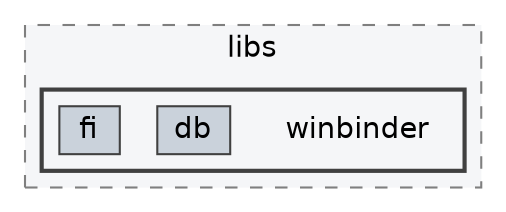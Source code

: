 digraph "E:/Bearsampp-development/sandbox/core/libs/winbinder"
{
 // LATEX_PDF_SIZE
  bgcolor="transparent";
  edge [fontname=Helvetica,fontsize=14,labelfontname=Helvetica,labelfontsize=14];
  node [fontname=Helvetica,fontsize=14,shape=box,height=0.2,width=0.4];
  compound=true
  subgraph clusterdir_97eb141865a73550254b89b78f5fb068 {
    graph [ bgcolor="#f5f6f8", pencolor="grey50", label="libs", fontname=Helvetica,fontsize=14 style="filled,dashed", URL="dir_97eb141865a73550254b89b78f5fb068.html",tooltip=""]
  subgraph clusterdir_ccdffaff8f99dda21aee566f25957f47 {
    graph [ bgcolor="#f5f6f8", pencolor="grey25", label="", fontname=Helvetica,fontsize=14 style="filled,bold", URL="dir_ccdffaff8f99dda21aee566f25957f47.html",tooltip=""]
    dir_ccdffaff8f99dda21aee566f25957f47 [shape=plaintext, label="winbinder"];
  dir_4c33f9fdd8bdf33f2a0decf83691e085 [label="db", fillcolor="#cad2db", color="grey25", style="filled", URL="dir_4c33f9fdd8bdf33f2a0decf83691e085.html",tooltip=""];
  dir_a179f0d0b58d9716897c7c681415ace7 [label="fi", fillcolor="#cad2db", color="grey25", style="filled", URL="dir_a179f0d0b58d9716897c7c681415ace7.html",tooltip=""];
  }
  }
}
